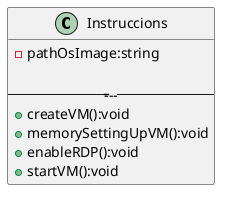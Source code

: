 #VM, UML, mode
#PlantumlSave Hands-on 7.png
#PlantumlOpen
@startuml
	class Instruccions {
		- pathOsImage:string

		-----------
		+ createVM():void
		+ memorySettingUpVM():void
		+ enableRDP():void
		+ startVM():void
	}   
@enduml
